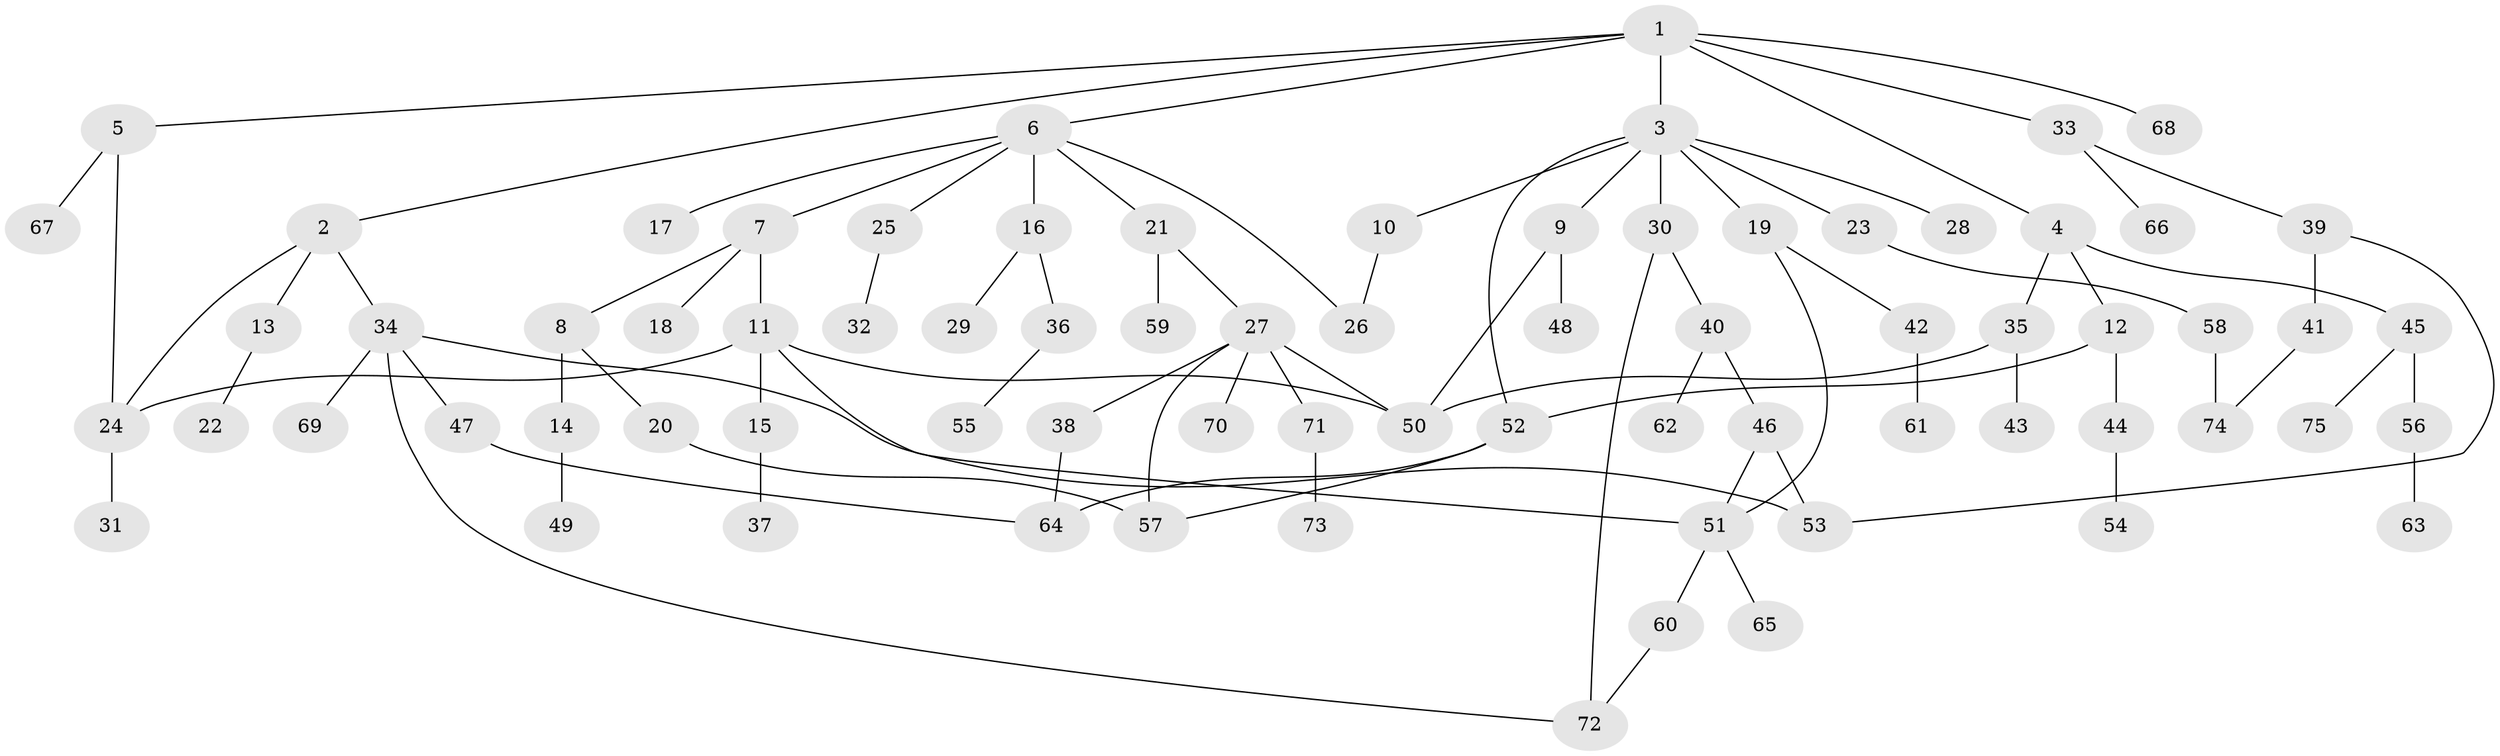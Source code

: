 // coarse degree distribution, {4: 0.17391304347826086, 3: 0.1956521739130435, 5: 0.043478260869565216, 2: 0.30434782608695654, 6: 0.043478260869565216, 1: 0.21739130434782608, 7: 0.021739130434782608}
// Generated by graph-tools (version 1.1) at 2025/36/03/04/25 23:36:00]
// undirected, 75 vertices, 92 edges
graph export_dot {
  node [color=gray90,style=filled];
  1;
  2;
  3;
  4;
  5;
  6;
  7;
  8;
  9;
  10;
  11;
  12;
  13;
  14;
  15;
  16;
  17;
  18;
  19;
  20;
  21;
  22;
  23;
  24;
  25;
  26;
  27;
  28;
  29;
  30;
  31;
  32;
  33;
  34;
  35;
  36;
  37;
  38;
  39;
  40;
  41;
  42;
  43;
  44;
  45;
  46;
  47;
  48;
  49;
  50;
  51;
  52;
  53;
  54;
  55;
  56;
  57;
  58;
  59;
  60;
  61;
  62;
  63;
  64;
  65;
  66;
  67;
  68;
  69;
  70;
  71;
  72;
  73;
  74;
  75;
  1 -- 2;
  1 -- 3;
  1 -- 4;
  1 -- 5;
  1 -- 6;
  1 -- 33;
  1 -- 68;
  2 -- 13;
  2 -- 24;
  2 -- 34;
  3 -- 9;
  3 -- 10;
  3 -- 19;
  3 -- 23;
  3 -- 28;
  3 -- 30;
  3 -- 52;
  4 -- 12;
  4 -- 35;
  4 -- 45;
  5 -- 67;
  5 -- 24;
  6 -- 7;
  6 -- 16;
  6 -- 17;
  6 -- 21;
  6 -- 25;
  6 -- 26;
  7 -- 8;
  7 -- 11;
  7 -- 18;
  8 -- 14;
  8 -- 20;
  9 -- 48;
  9 -- 50;
  10 -- 26;
  11 -- 15;
  11 -- 50;
  11 -- 51;
  11 -- 24;
  12 -- 44;
  12 -- 52;
  13 -- 22;
  14 -- 49;
  15 -- 37;
  16 -- 29;
  16 -- 36;
  19 -- 42;
  19 -- 51;
  20 -- 57;
  21 -- 27;
  21 -- 59;
  23 -- 58;
  24 -- 31;
  25 -- 32;
  27 -- 38;
  27 -- 57;
  27 -- 70;
  27 -- 71;
  27 -- 50;
  30 -- 40;
  30 -- 72;
  33 -- 39;
  33 -- 66;
  34 -- 47;
  34 -- 69;
  34 -- 72;
  34 -- 53;
  35 -- 43;
  35 -- 50;
  36 -- 55;
  38 -- 64;
  39 -- 41;
  39 -- 53;
  40 -- 46;
  40 -- 62;
  41 -- 74;
  42 -- 61;
  44 -- 54;
  45 -- 56;
  45 -- 75;
  46 -- 51;
  46 -- 53;
  47 -- 64;
  51 -- 60;
  51 -- 65;
  52 -- 64;
  52 -- 57;
  56 -- 63;
  58 -- 74;
  60 -- 72;
  71 -- 73;
}
